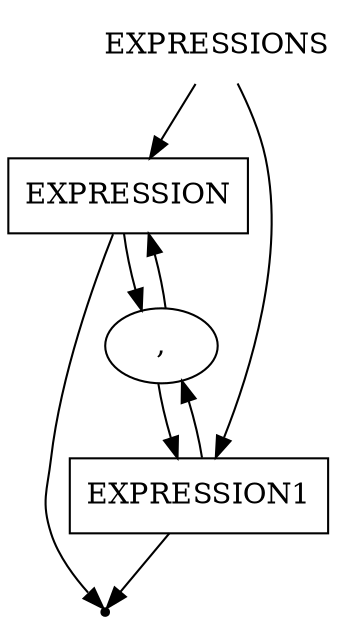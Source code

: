 digraph EXPRESSIONS {
    start [label=EXPRESSIONS shape=plaintext]
    A [label=EXPRESSION shape=box]
    B [label="," shape=oval]
    C [label=EXPRESSION1 shape=box]
    end [label="" shape=point]
    start -> A
    A -> B
    B -> A
    start -> C
    C -> B
    B -> C
    A -> end
    C -> end
}
